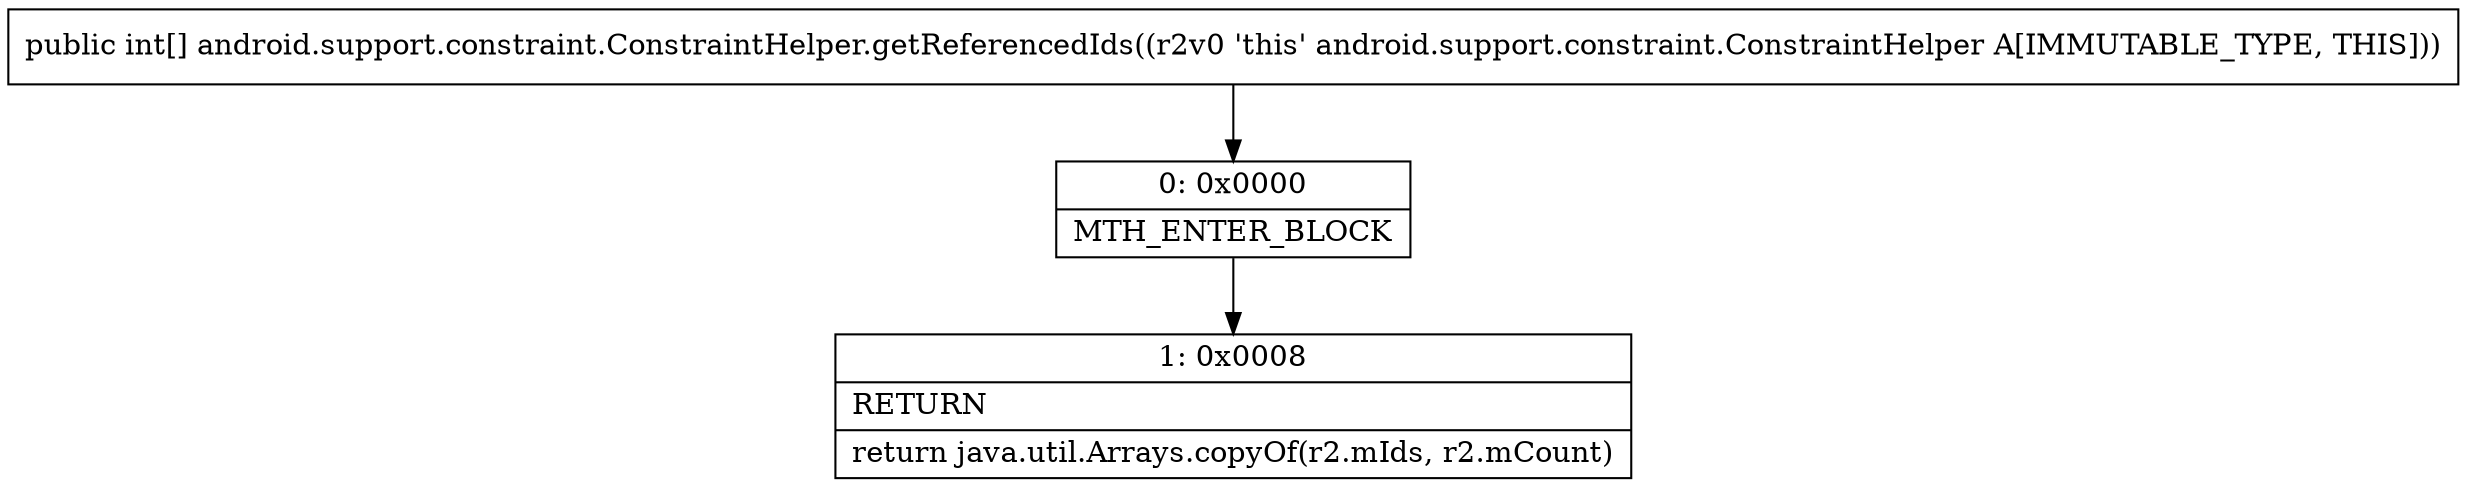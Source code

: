 digraph "CFG forandroid.support.constraint.ConstraintHelper.getReferencedIds()[I" {
Node_0 [shape=record,label="{0\:\ 0x0000|MTH_ENTER_BLOCK\l}"];
Node_1 [shape=record,label="{1\:\ 0x0008|RETURN\l|return java.util.Arrays.copyOf(r2.mIds, r2.mCount)\l}"];
MethodNode[shape=record,label="{public int[] android.support.constraint.ConstraintHelper.getReferencedIds((r2v0 'this' android.support.constraint.ConstraintHelper A[IMMUTABLE_TYPE, THIS])) }"];
MethodNode -> Node_0;
Node_0 -> Node_1;
}

